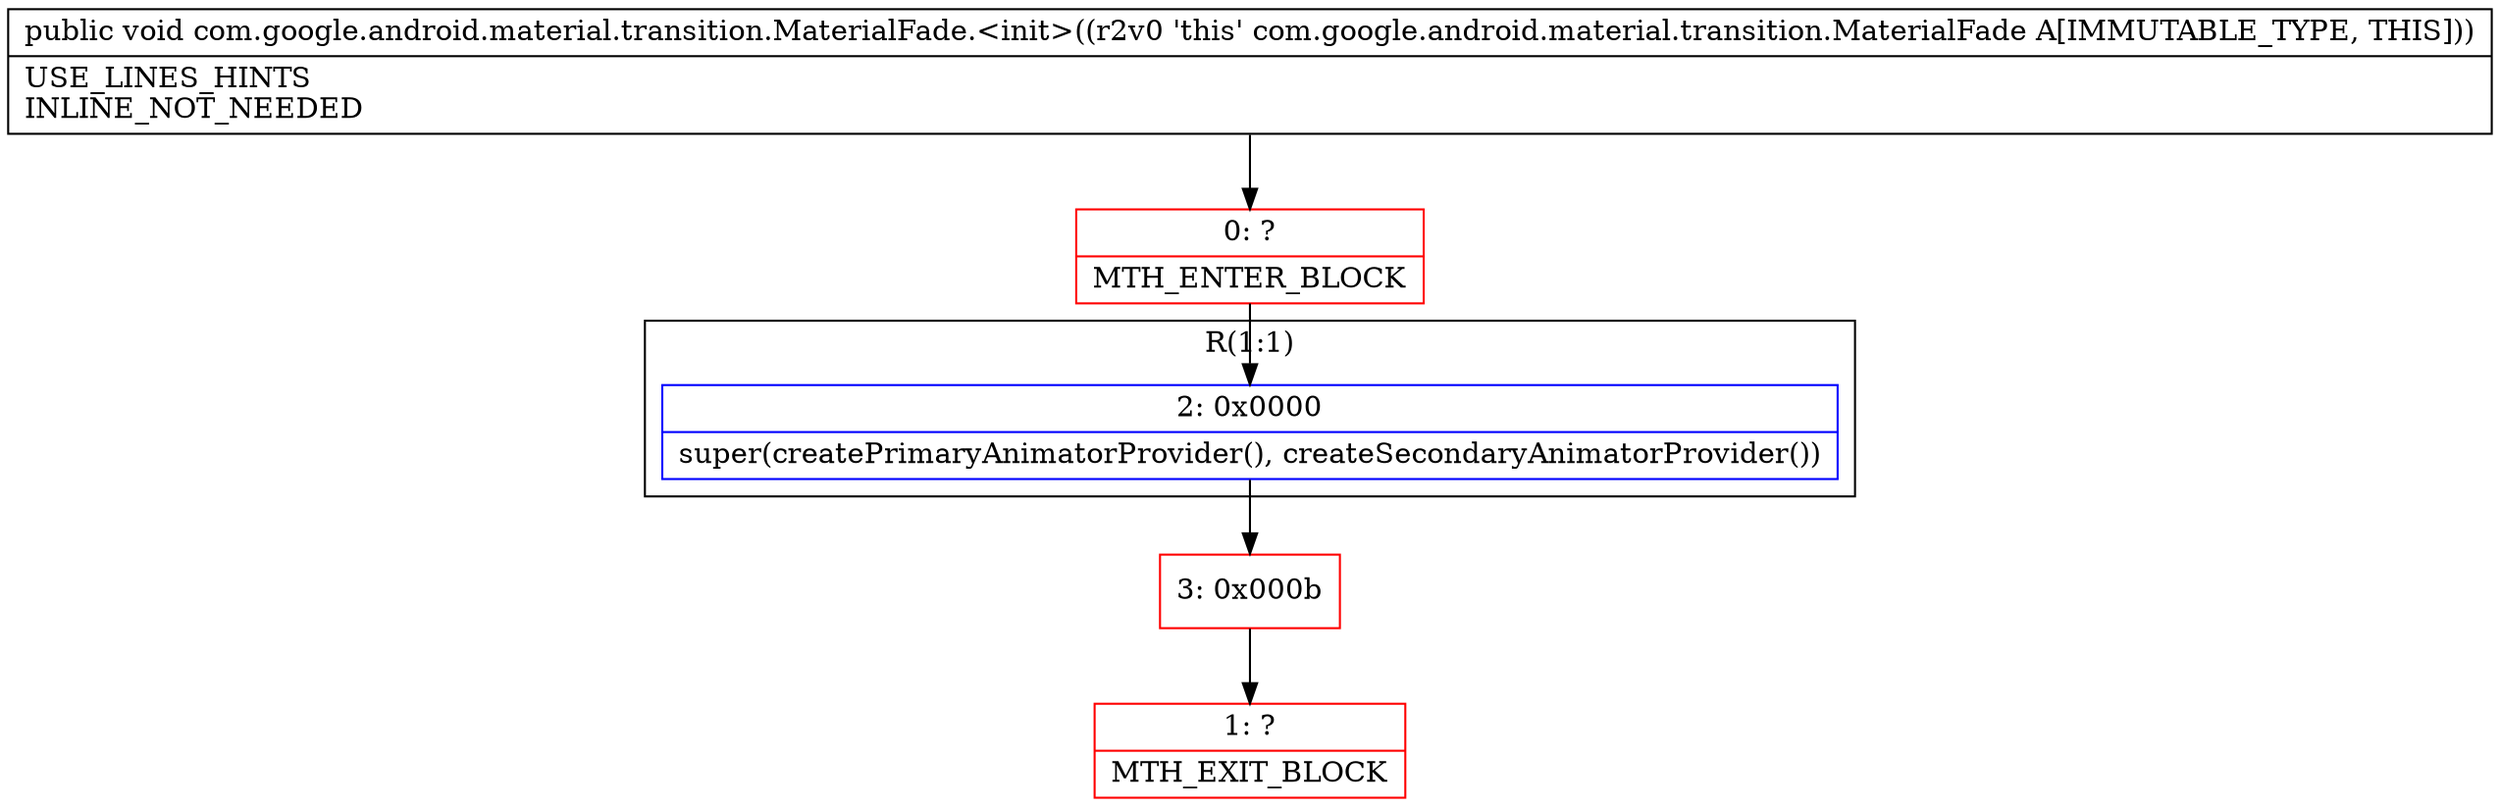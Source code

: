 digraph "CFG forcom.google.android.material.transition.MaterialFade.\<init\>()V" {
subgraph cluster_Region_1816225839 {
label = "R(1:1)";
node [shape=record,color=blue];
Node_2 [shape=record,label="{2\:\ 0x0000|super(createPrimaryAnimatorProvider(), createSecondaryAnimatorProvider())\l}"];
}
Node_0 [shape=record,color=red,label="{0\:\ ?|MTH_ENTER_BLOCK\l}"];
Node_3 [shape=record,color=red,label="{3\:\ 0x000b}"];
Node_1 [shape=record,color=red,label="{1\:\ ?|MTH_EXIT_BLOCK\l}"];
MethodNode[shape=record,label="{public void com.google.android.material.transition.MaterialFade.\<init\>((r2v0 'this' com.google.android.material.transition.MaterialFade A[IMMUTABLE_TYPE, THIS]))  | USE_LINES_HINTS\lINLINE_NOT_NEEDED\l}"];
MethodNode -> Node_0;Node_2 -> Node_3;
Node_0 -> Node_2;
Node_3 -> Node_1;
}

